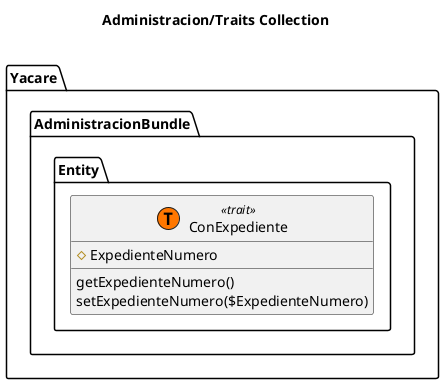 @startuml
title Administracion/<b>Traits Collection</b>\n
package Yacare.AdministracionBundle.Entity {
 class ConExpediente <<(T,#FF7700) trait>>{
  #ExpedienteNumero
  getExpedienteNumero()
  setExpedienteNumero($ExpedienteNumero)
 }
 }
@enduml
@startuml
package Yacare.Administracion {
 class ConActoAdministrativo <<(T,#FF7700) trait>>{
  #ActoAdministrativoNumero
  getActoAdministrativoNumero()
  setActoadministrativoNumero()
 }
 }
@enduml